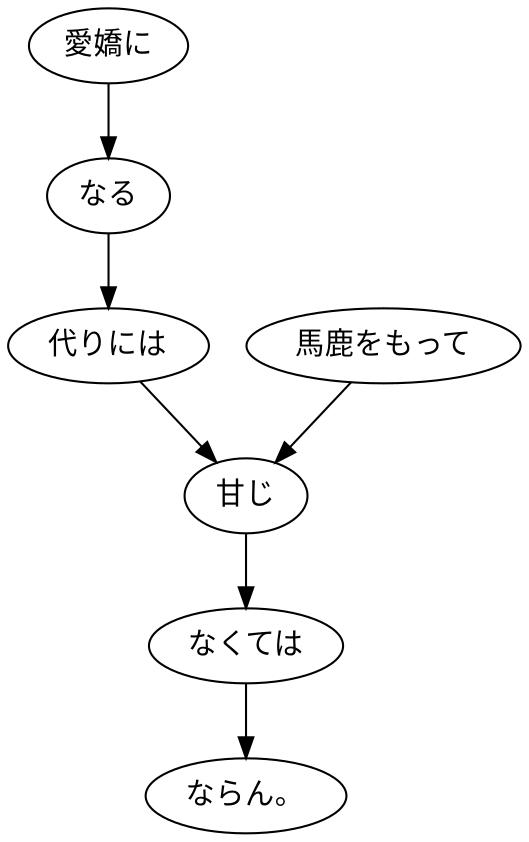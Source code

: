 digraph graph7348 {
	node0 [label="愛嬌に"];
	node1 [label="なる"];
	node2 [label="代りには"];
	node3 [label="馬鹿をもって"];
	node4 [label="甘じ"];
	node5 [label="なくては"];
	node6 [label="ならん。"];
	node0 -> node1;
	node1 -> node2;
	node2 -> node4;
	node3 -> node4;
	node4 -> node5;
	node5 -> node6;
}
